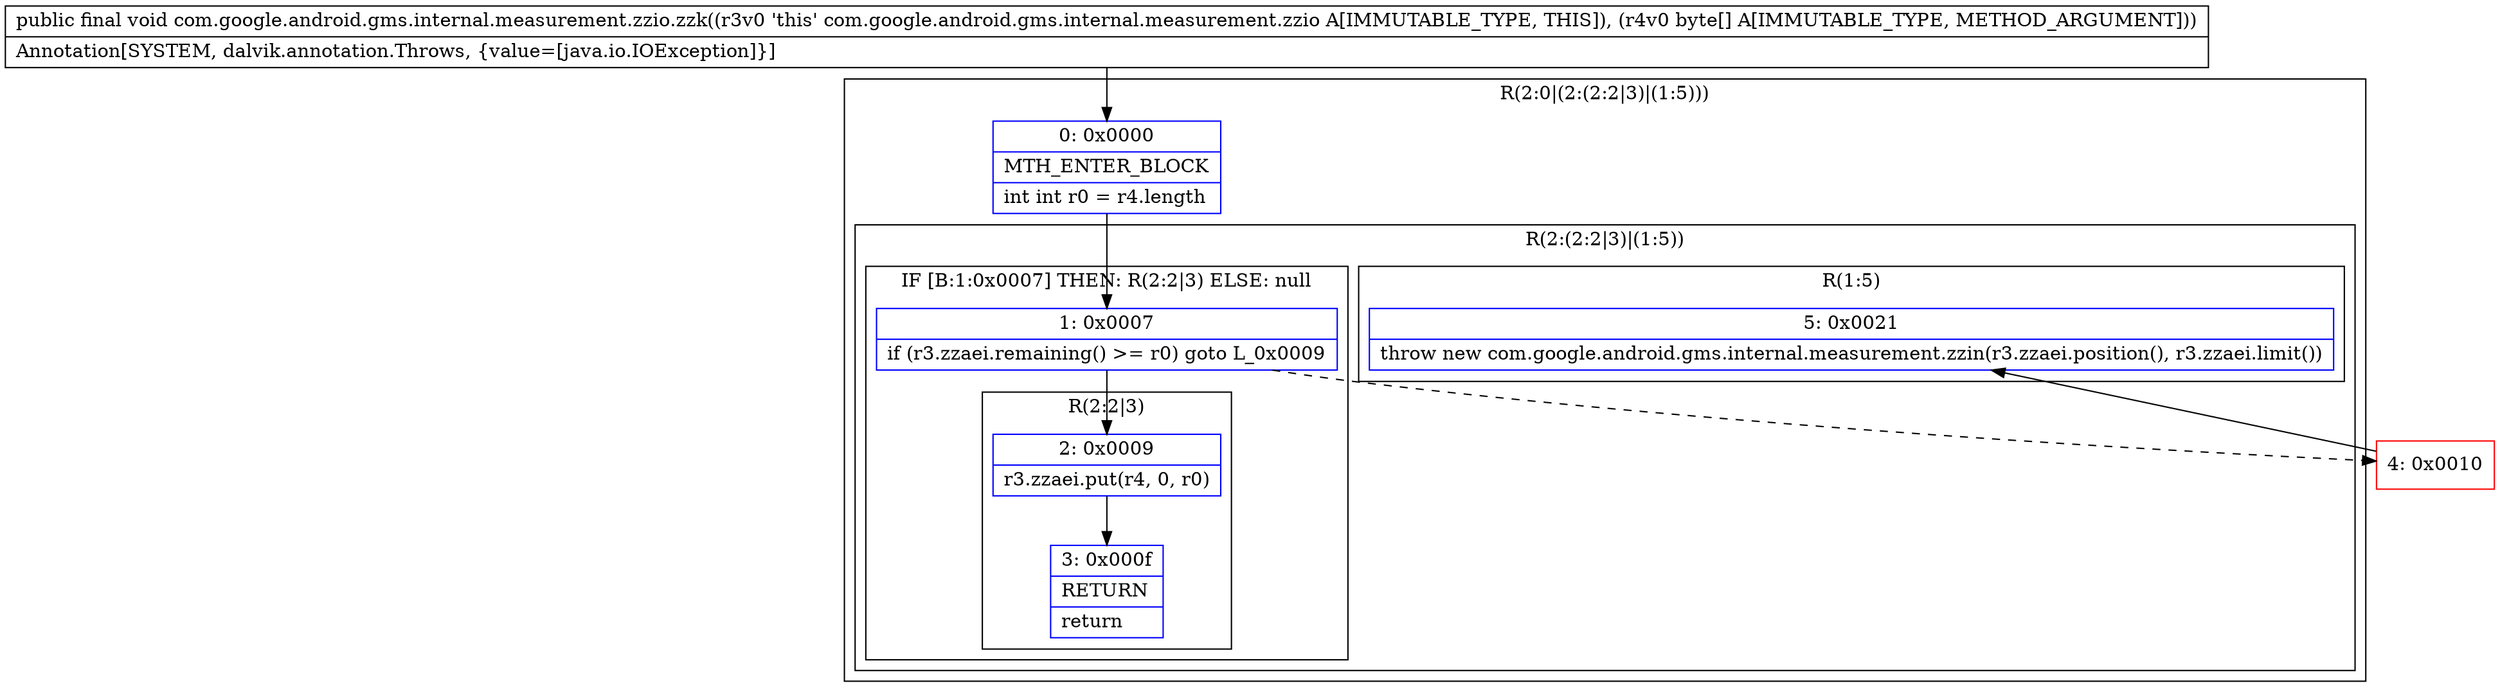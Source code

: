 digraph "CFG forcom.google.android.gms.internal.measurement.zzio.zzk([B)V" {
subgraph cluster_Region_1351943121 {
label = "R(2:0|(2:(2:2|3)|(1:5)))";
node [shape=record,color=blue];
Node_0 [shape=record,label="{0\:\ 0x0000|MTH_ENTER_BLOCK\l|int int r0 = r4.length\l}"];
subgraph cluster_Region_1189369507 {
label = "R(2:(2:2|3)|(1:5))";
node [shape=record,color=blue];
subgraph cluster_IfRegion_1753988748 {
label = "IF [B:1:0x0007] THEN: R(2:2|3) ELSE: null";
node [shape=record,color=blue];
Node_1 [shape=record,label="{1\:\ 0x0007|if (r3.zzaei.remaining() \>= r0) goto L_0x0009\l}"];
subgraph cluster_Region_886067559 {
label = "R(2:2|3)";
node [shape=record,color=blue];
Node_2 [shape=record,label="{2\:\ 0x0009|r3.zzaei.put(r4, 0, r0)\l}"];
Node_3 [shape=record,label="{3\:\ 0x000f|RETURN\l|return\l}"];
}
}
subgraph cluster_Region_809414219 {
label = "R(1:5)";
node [shape=record,color=blue];
Node_5 [shape=record,label="{5\:\ 0x0021|throw new com.google.android.gms.internal.measurement.zzin(r3.zzaei.position(), r3.zzaei.limit())\l}"];
}
}
}
Node_4 [shape=record,color=red,label="{4\:\ 0x0010}"];
MethodNode[shape=record,label="{public final void com.google.android.gms.internal.measurement.zzio.zzk((r3v0 'this' com.google.android.gms.internal.measurement.zzio A[IMMUTABLE_TYPE, THIS]), (r4v0 byte[] A[IMMUTABLE_TYPE, METHOD_ARGUMENT]))  | Annotation[SYSTEM, dalvik.annotation.Throws, \{value=[java.io.IOException]\}]\l}"];
MethodNode -> Node_0;
Node_0 -> Node_1;
Node_1 -> Node_2;
Node_1 -> Node_4[style=dashed];
Node_2 -> Node_3;
Node_4 -> Node_5;
}

